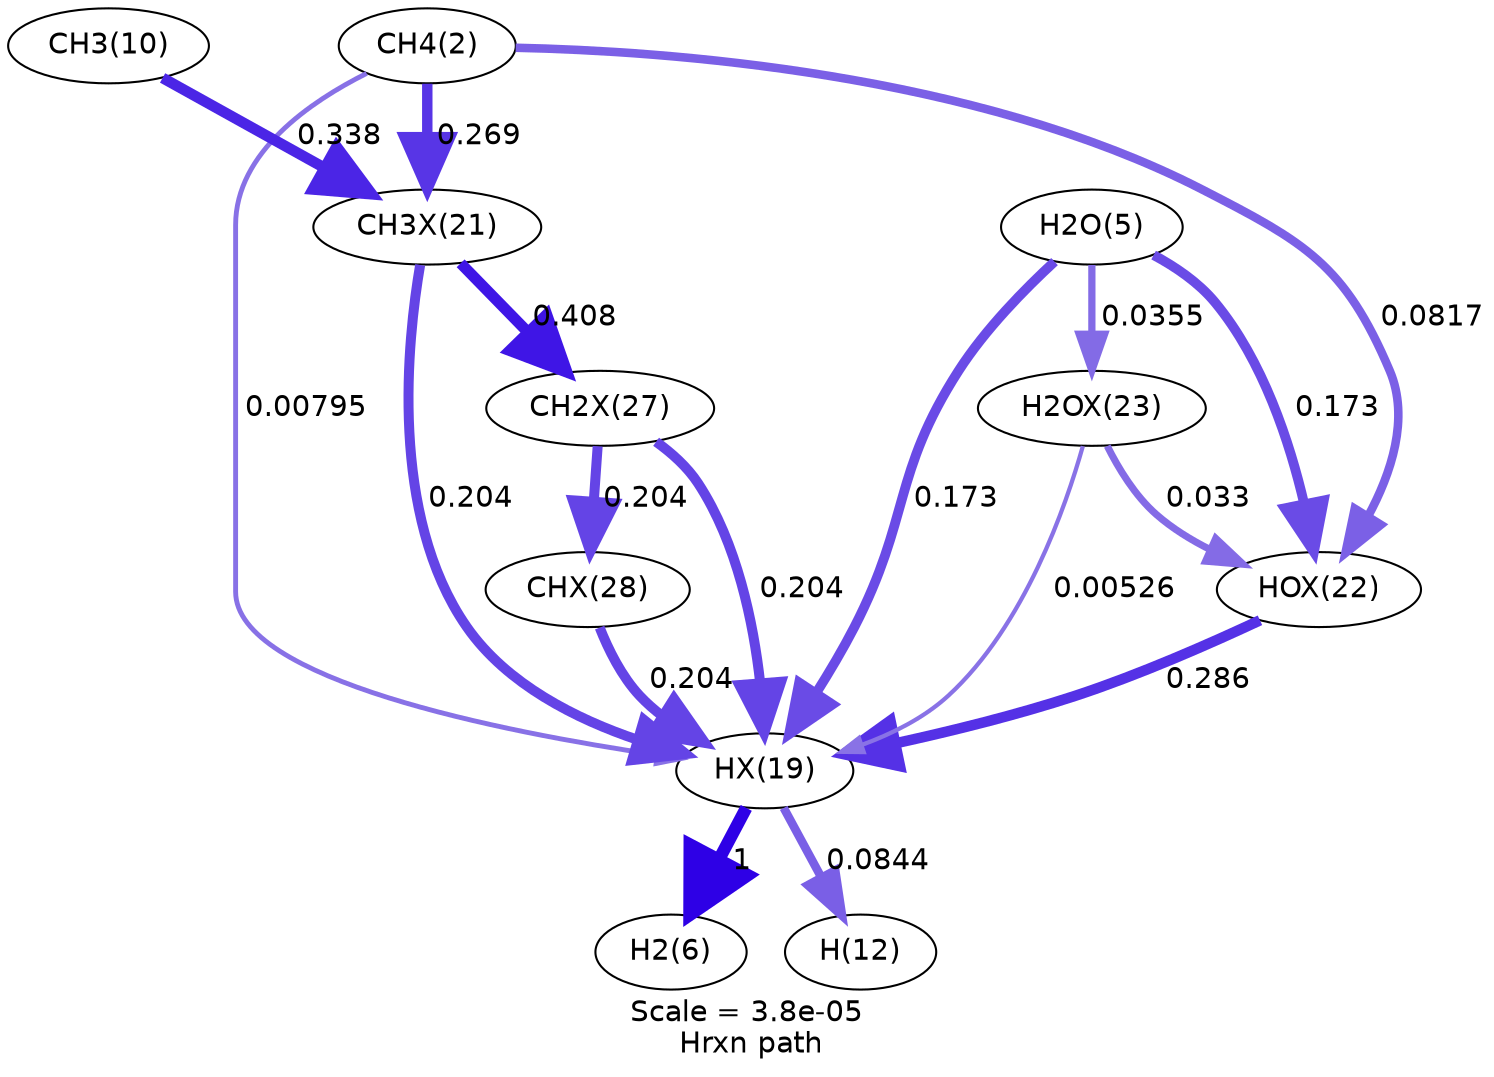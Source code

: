 digraph reaction_paths {
center=1;
s3 -> s23[fontname="Helvetica", penwidth=2.35, arrowsize=1.17, color="0.7, 0.508, 0.9"
, label=" 0.00795"];
s3 -> s26[fontname="Helvetica", penwidth=4.11, arrowsize=2.05, color="0.7, 0.582, 0.9"
, label=" 0.0817"];
s3 -> s25[fontname="Helvetica", penwidth=5.01, arrowsize=2.5, color="0.7, 0.769, 0.9"
, label=" 0.269"];
s23 -> s7[fontname="Helvetica", penwidth=6, arrowsize=3, color="0.7, 1.5, 0.9"
, label=" 1"];
s23 -> s13[fontname="Helvetica", penwidth=4.13, arrowsize=2.07, color="0.7, 0.584, 0.9"
, label=" 0.0844"];
s26 -> s23[fontname="Helvetica", penwidth=5.06, arrowsize=2.53, color="0.7, 0.786, 0.9"
, label=" 0.286"];
s6 -> s23[fontname="Helvetica", penwidth=4.68, arrowsize=2.34, color="0.7, 0.673, 0.9"
, label=" 0.173"];
s25 -> s23[fontname="Helvetica", penwidth=4.8, arrowsize=2.4, color="0.7, 0.704, 0.9"
, label=" 0.204"];
s31 -> s23[fontname="Helvetica", penwidth=4.8, arrowsize=2.4, color="0.7, 0.704, 0.9"
, label=" 0.204"];
s32 -> s23[fontname="Helvetica", penwidth=4.8, arrowsize=2.4, color="0.7, 0.704, 0.9"
, label=" 0.204"];
s27 -> s23[fontname="Helvetica", penwidth=2.04, arrowsize=1.02, color="0.7, 0.505, 0.9"
, label=" 0.00526"];
s6 -> s26[fontname="Helvetica", penwidth=4.68, arrowsize=2.34, color="0.7, 0.673, 0.9"
, label=" 0.173"];
s27 -> s26[fontname="Helvetica", penwidth=3.42, arrowsize=1.71, color="0.7, 0.533, 0.9"
, label=" 0.033"];
s6 -> s27[fontname="Helvetica", penwidth=3.48, arrowsize=1.74, color="0.7, 0.535, 0.9"
, label=" 0.0355"];
s11 -> s25[fontname="Helvetica", penwidth=5.18, arrowsize=2.59, color="0.7, 0.838, 0.9"
, label=" 0.338"];
s25 -> s31[fontname="Helvetica", penwidth=5.32, arrowsize=2.66, color="0.7, 0.908, 0.9"
, label=" 0.408"];
s31 -> s32[fontname="Helvetica", penwidth=4.8, arrowsize=2.4, color="0.7, 0.704, 0.9"
, label=" 0.204"];
s3 [ fontname="Helvetica", label="CH4(2)"];
s6 [ fontname="Helvetica", label="H2O(5)"];
s7 [ fontname="Helvetica", label="H2(6)"];
s11 [ fontname="Helvetica", label="CH3(10)"];
s13 [ fontname="Helvetica", label="H(12)"];
s23 [ fontname="Helvetica", label="HX(19)"];
s25 [ fontname="Helvetica", label="CH3X(21)"];
s26 [ fontname="Helvetica", label="HOX(22)"];
s27 [ fontname="Helvetica", label="H2OX(23)"];
s31 [ fontname="Helvetica", label="CH2X(27)"];
s32 [ fontname="Helvetica", label="CHX(28)"];
 label = "Scale = 3.8e-05\l Hrxn path";
 fontname = "Helvetica";
}
